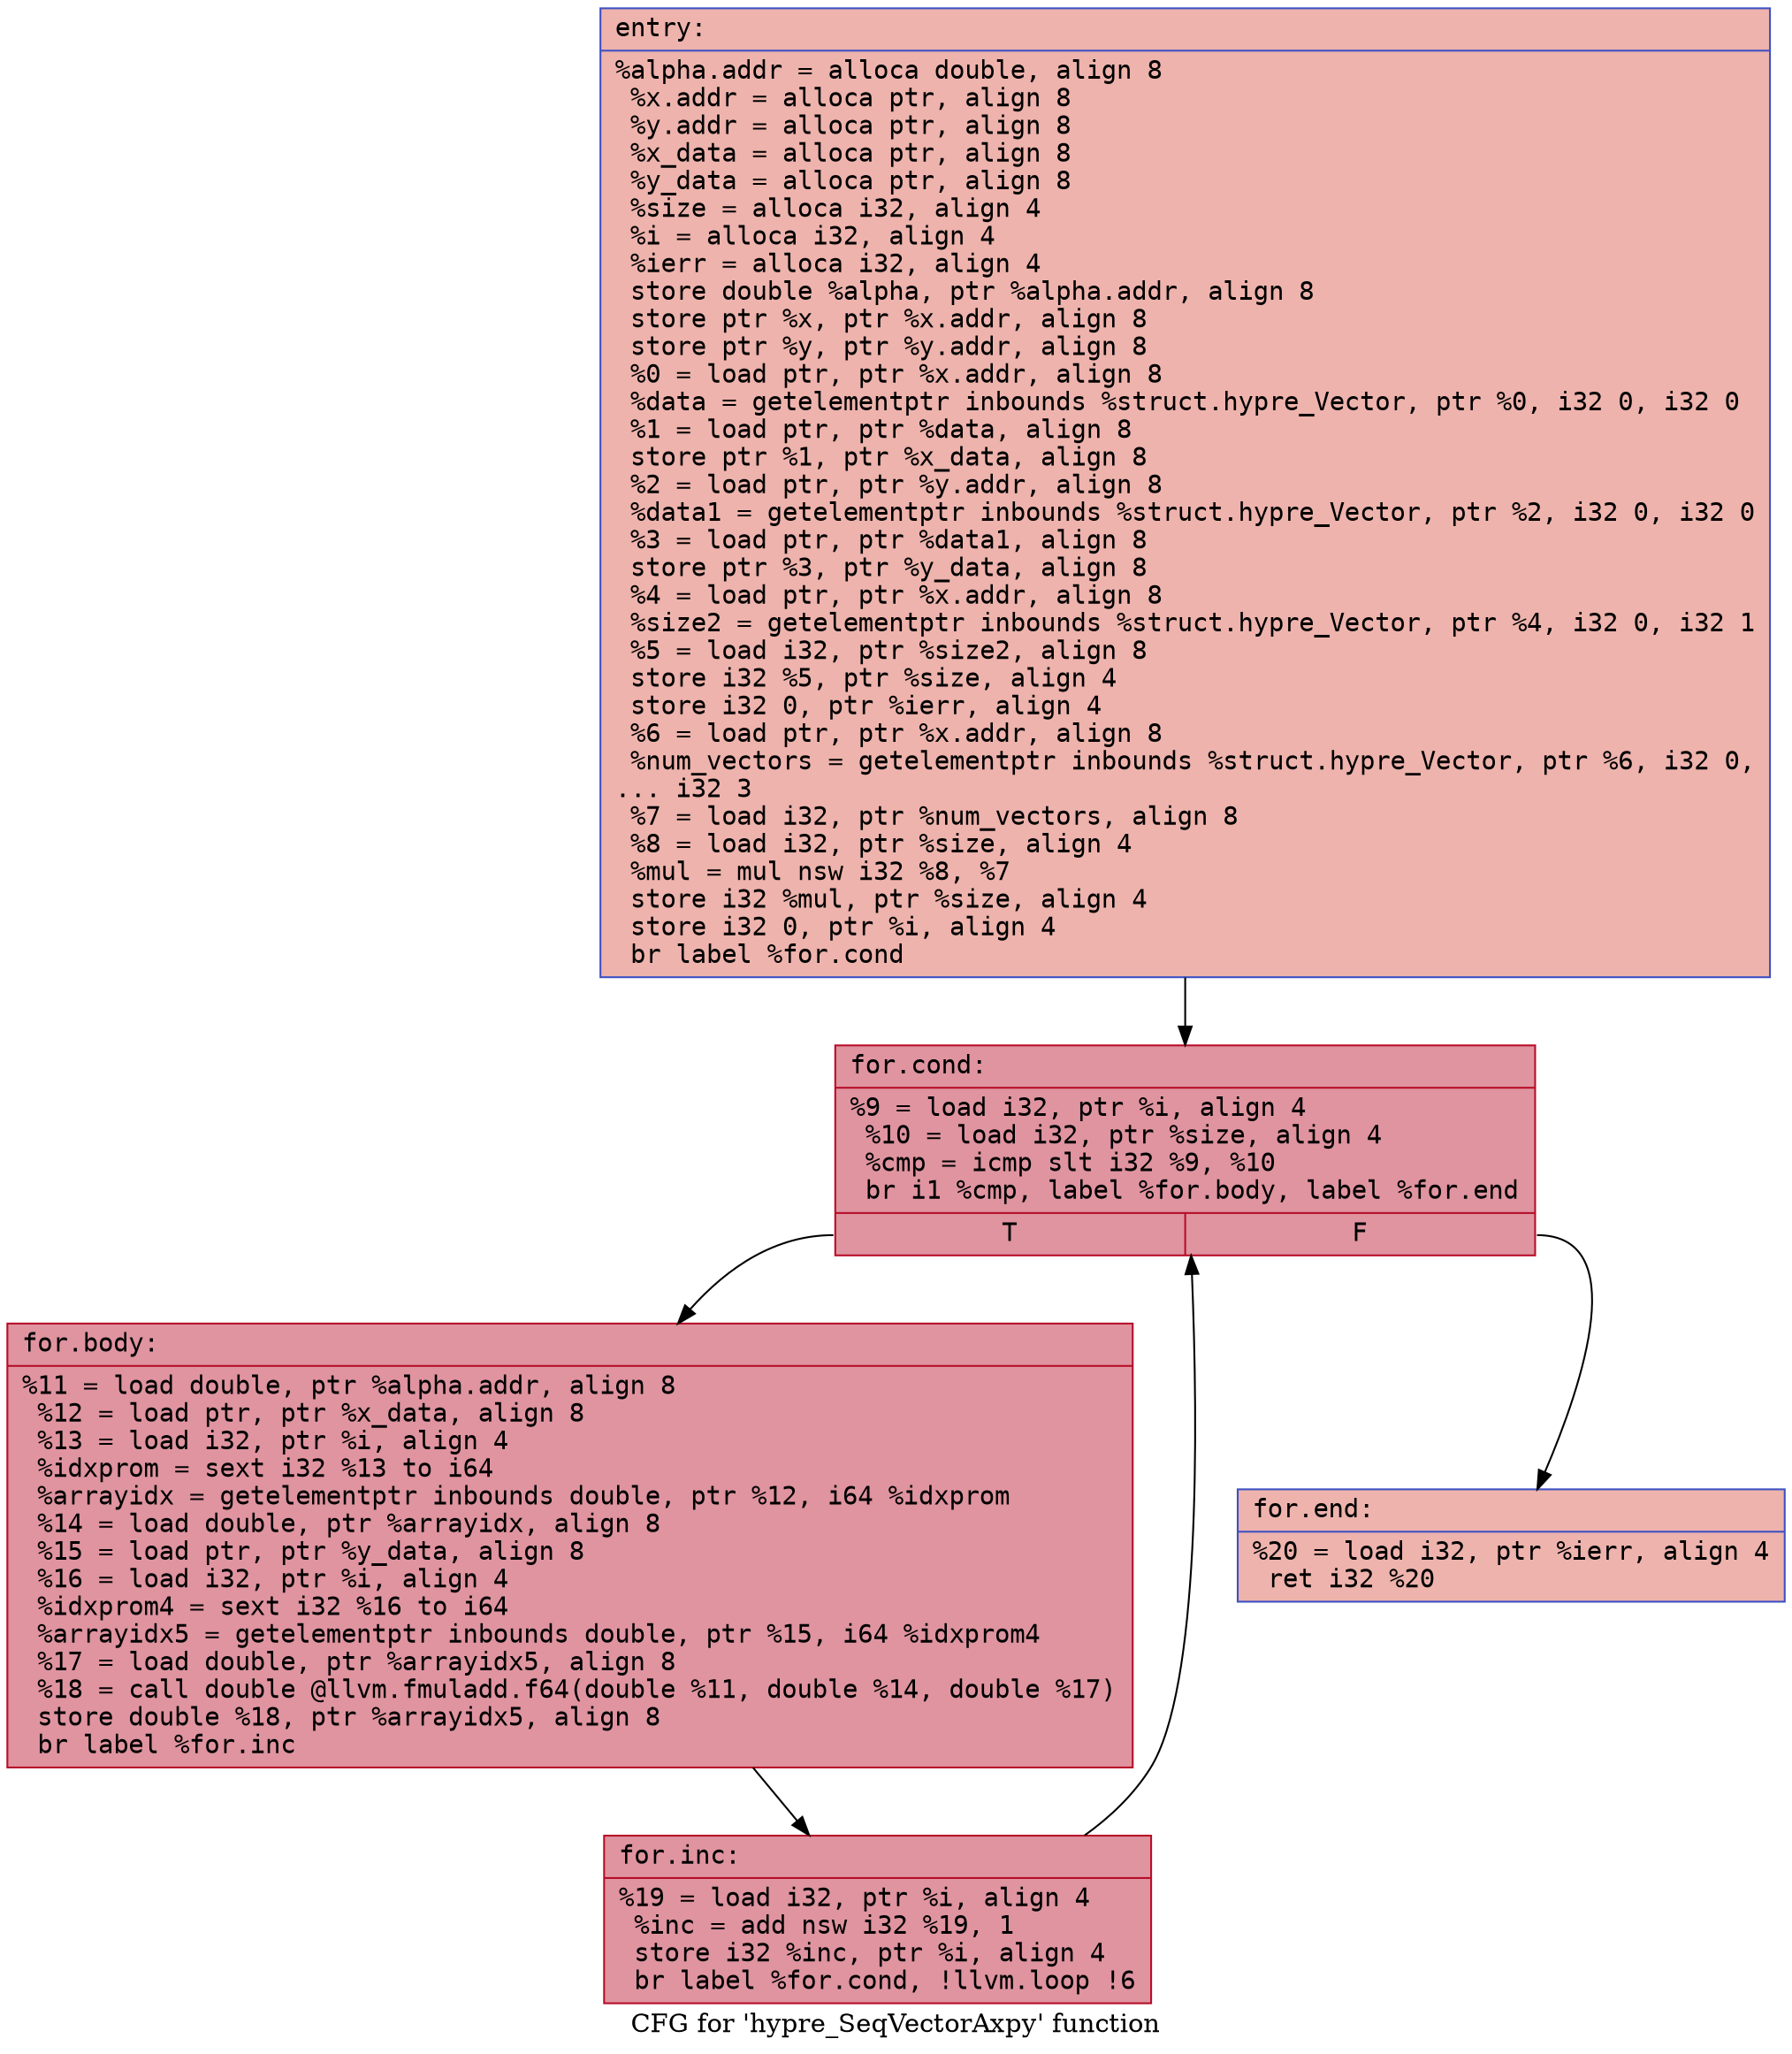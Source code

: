 digraph "CFG for 'hypre_SeqVectorAxpy' function" {
	label="CFG for 'hypre_SeqVectorAxpy' function";

	Node0x559a8418b440 [shape=record,color="#3d50c3ff", style=filled, fillcolor="#d6524470" fontname="Courier",label="{entry:\l|  %alpha.addr = alloca double, align 8\l  %x.addr = alloca ptr, align 8\l  %y.addr = alloca ptr, align 8\l  %x_data = alloca ptr, align 8\l  %y_data = alloca ptr, align 8\l  %size = alloca i32, align 4\l  %i = alloca i32, align 4\l  %ierr = alloca i32, align 4\l  store double %alpha, ptr %alpha.addr, align 8\l  store ptr %x, ptr %x.addr, align 8\l  store ptr %y, ptr %y.addr, align 8\l  %0 = load ptr, ptr %x.addr, align 8\l  %data = getelementptr inbounds %struct.hypre_Vector, ptr %0, i32 0, i32 0\l  %1 = load ptr, ptr %data, align 8\l  store ptr %1, ptr %x_data, align 8\l  %2 = load ptr, ptr %y.addr, align 8\l  %data1 = getelementptr inbounds %struct.hypre_Vector, ptr %2, i32 0, i32 0\l  %3 = load ptr, ptr %data1, align 8\l  store ptr %3, ptr %y_data, align 8\l  %4 = load ptr, ptr %x.addr, align 8\l  %size2 = getelementptr inbounds %struct.hypre_Vector, ptr %4, i32 0, i32 1\l  %5 = load i32, ptr %size2, align 8\l  store i32 %5, ptr %size, align 4\l  store i32 0, ptr %ierr, align 4\l  %6 = load ptr, ptr %x.addr, align 8\l  %num_vectors = getelementptr inbounds %struct.hypre_Vector, ptr %6, i32 0,\l... i32 3\l  %7 = load i32, ptr %num_vectors, align 8\l  %8 = load i32, ptr %size, align 4\l  %mul = mul nsw i32 %8, %7\l  store i32 %mul, ptr %size, align 4\l  store i32 0, ptr %i, align 4\l  br label %for.cond\l}"];
	Node0x559a8418b440 -> Node0x559a8418c940[tooltip="entry -> for.cond\nProbability 100.00%" ];
	Node0x559a8418c940 [shape=record,color="#b70d28ff", style=filled, fillcolor="#b70d2870" fontname="Courier",label="{for.cond:\l|  %9 = load i32, ptr %i, align 4\l  %10 = load i32, ptr %size, align 4\l  %cmp = icmp slt i32 %9, %10\l  br i1 %cmp, label %for.body, label %for.end\l|{<s0>T|<s1>F}}"];
	Node0x559a8418c940:s0 -> Node0x559a8418cbe0[tooltip="for.cond -> for.body\nProbability 96.88%" ];
	Node0x559a8418c940:s1 -> Node0x559a8418cc60[tooltip="for.cond -> for.end\nProbability 3.12%" ];
	Node0x559a8418cbe0 [shape=record,color="#b70d28ff", style=filled, fillcolor="#b70d2870" fontname="Courier",label="{for.body:\l|  %11 = load double, ptr %alpha.addr, align 8\l  %12 = load ptr, ptr %x_data, align 8\l  %13 = load i32, ptr %i, align 4\l  %idxprom = sext i32 %13 to i64\l  %arrayidx = getelementptr inbounds double, ptr %12, i64 %idxprom\l  %14 = load double, ptr %arrayidx, align 8\l  %15 = load ptr, ptr %y_data, align 8\l  %16 = load i32, ptr %i, align 4\l  %idxprom4 = sext i32 %16 to i64\l  %arrayidx5 = getelementptr inbounds double, ptr %15, i64 %idxprom4\l  %17 = load double, ptr %arrayidx5, align 8\l  %18 = call double @llvm.fmuladd.f64(double %11, double %14, double %17)\l  store double %18, ptr %arrayidx5, align 8\l  br label %for.inc\l}"];
	Node0x559a8418cbe0 -> Node0x559a8418d710[tooltip="for.body -> for.inc\nProbability 100.00%" ];
	Node0x559a8418d710 [shape=record,color="#b70d28ff", style=filled, fillcolor="#b70d2870" fontname="Courier",label="{for.inc:\l|  %19 = load i32, ptr %i, align 4\l  %inc = add nsw i32 %19, 1\l  store i32 %inc, ptr %i, align 4\l  br label %for.cond, !llvm.loop !6\l}"];
	Node0x559a8418d710 -> Node0x559a8418c940[tooltip="for.inc -> for.cond\nProbability 100.00%" ];
	Node0x559a8418cc60 [shape=record,color="#3d50c3ff", style=filled, fillcolor="#d6524470" fontname="Courier",label="{for.end:\l|  %20 = load i32, ptr %ierr, align 4\l  ret i32 %20\l}"];
}
